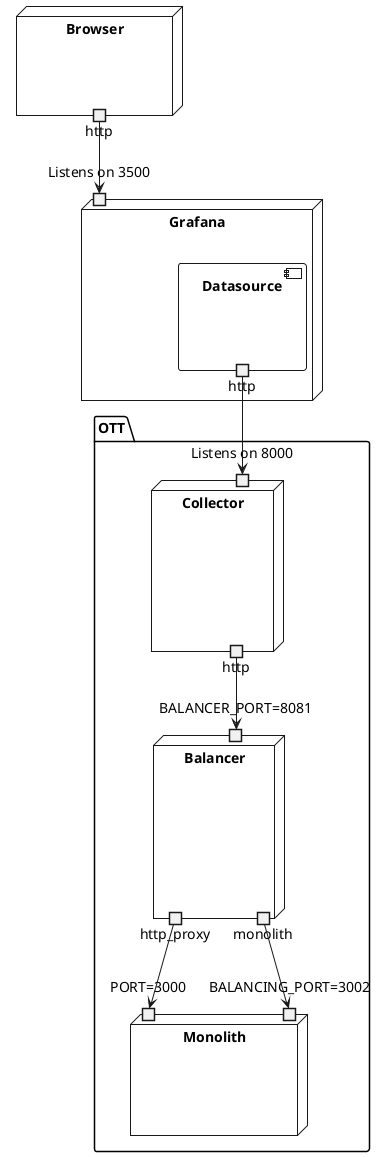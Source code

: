 @startuml
node Browser {
  portout http
}

node Grafana {
  portin "Listens on 3500" as grafanalisten

  component Datasource {
    portout "http" as datasourcehttp
  }
}

folder OTT {
  node Collector {
    portin "Listens on 8000" as COLLECTOR_PORT
    portout "http" as collectorhttp
  }

  node Balancer  {
    portin "BALANCER_PORT=8081" as BALANCER_PORT
    portout http_proxy
    portout monolith
  }

  node Monolith {
    portin "PORT=3000" as PORT
    portin "BALANCING_PORT=3002" as BALANCING_PORT
  }
}

http --> grafanalisten
datasourcehttp --> COLLECTOR_PORT
collectorhttp --> BALANCER_PORT
http_proxy --> PORT
monolith --> BALANCING_PORT
@enduml
